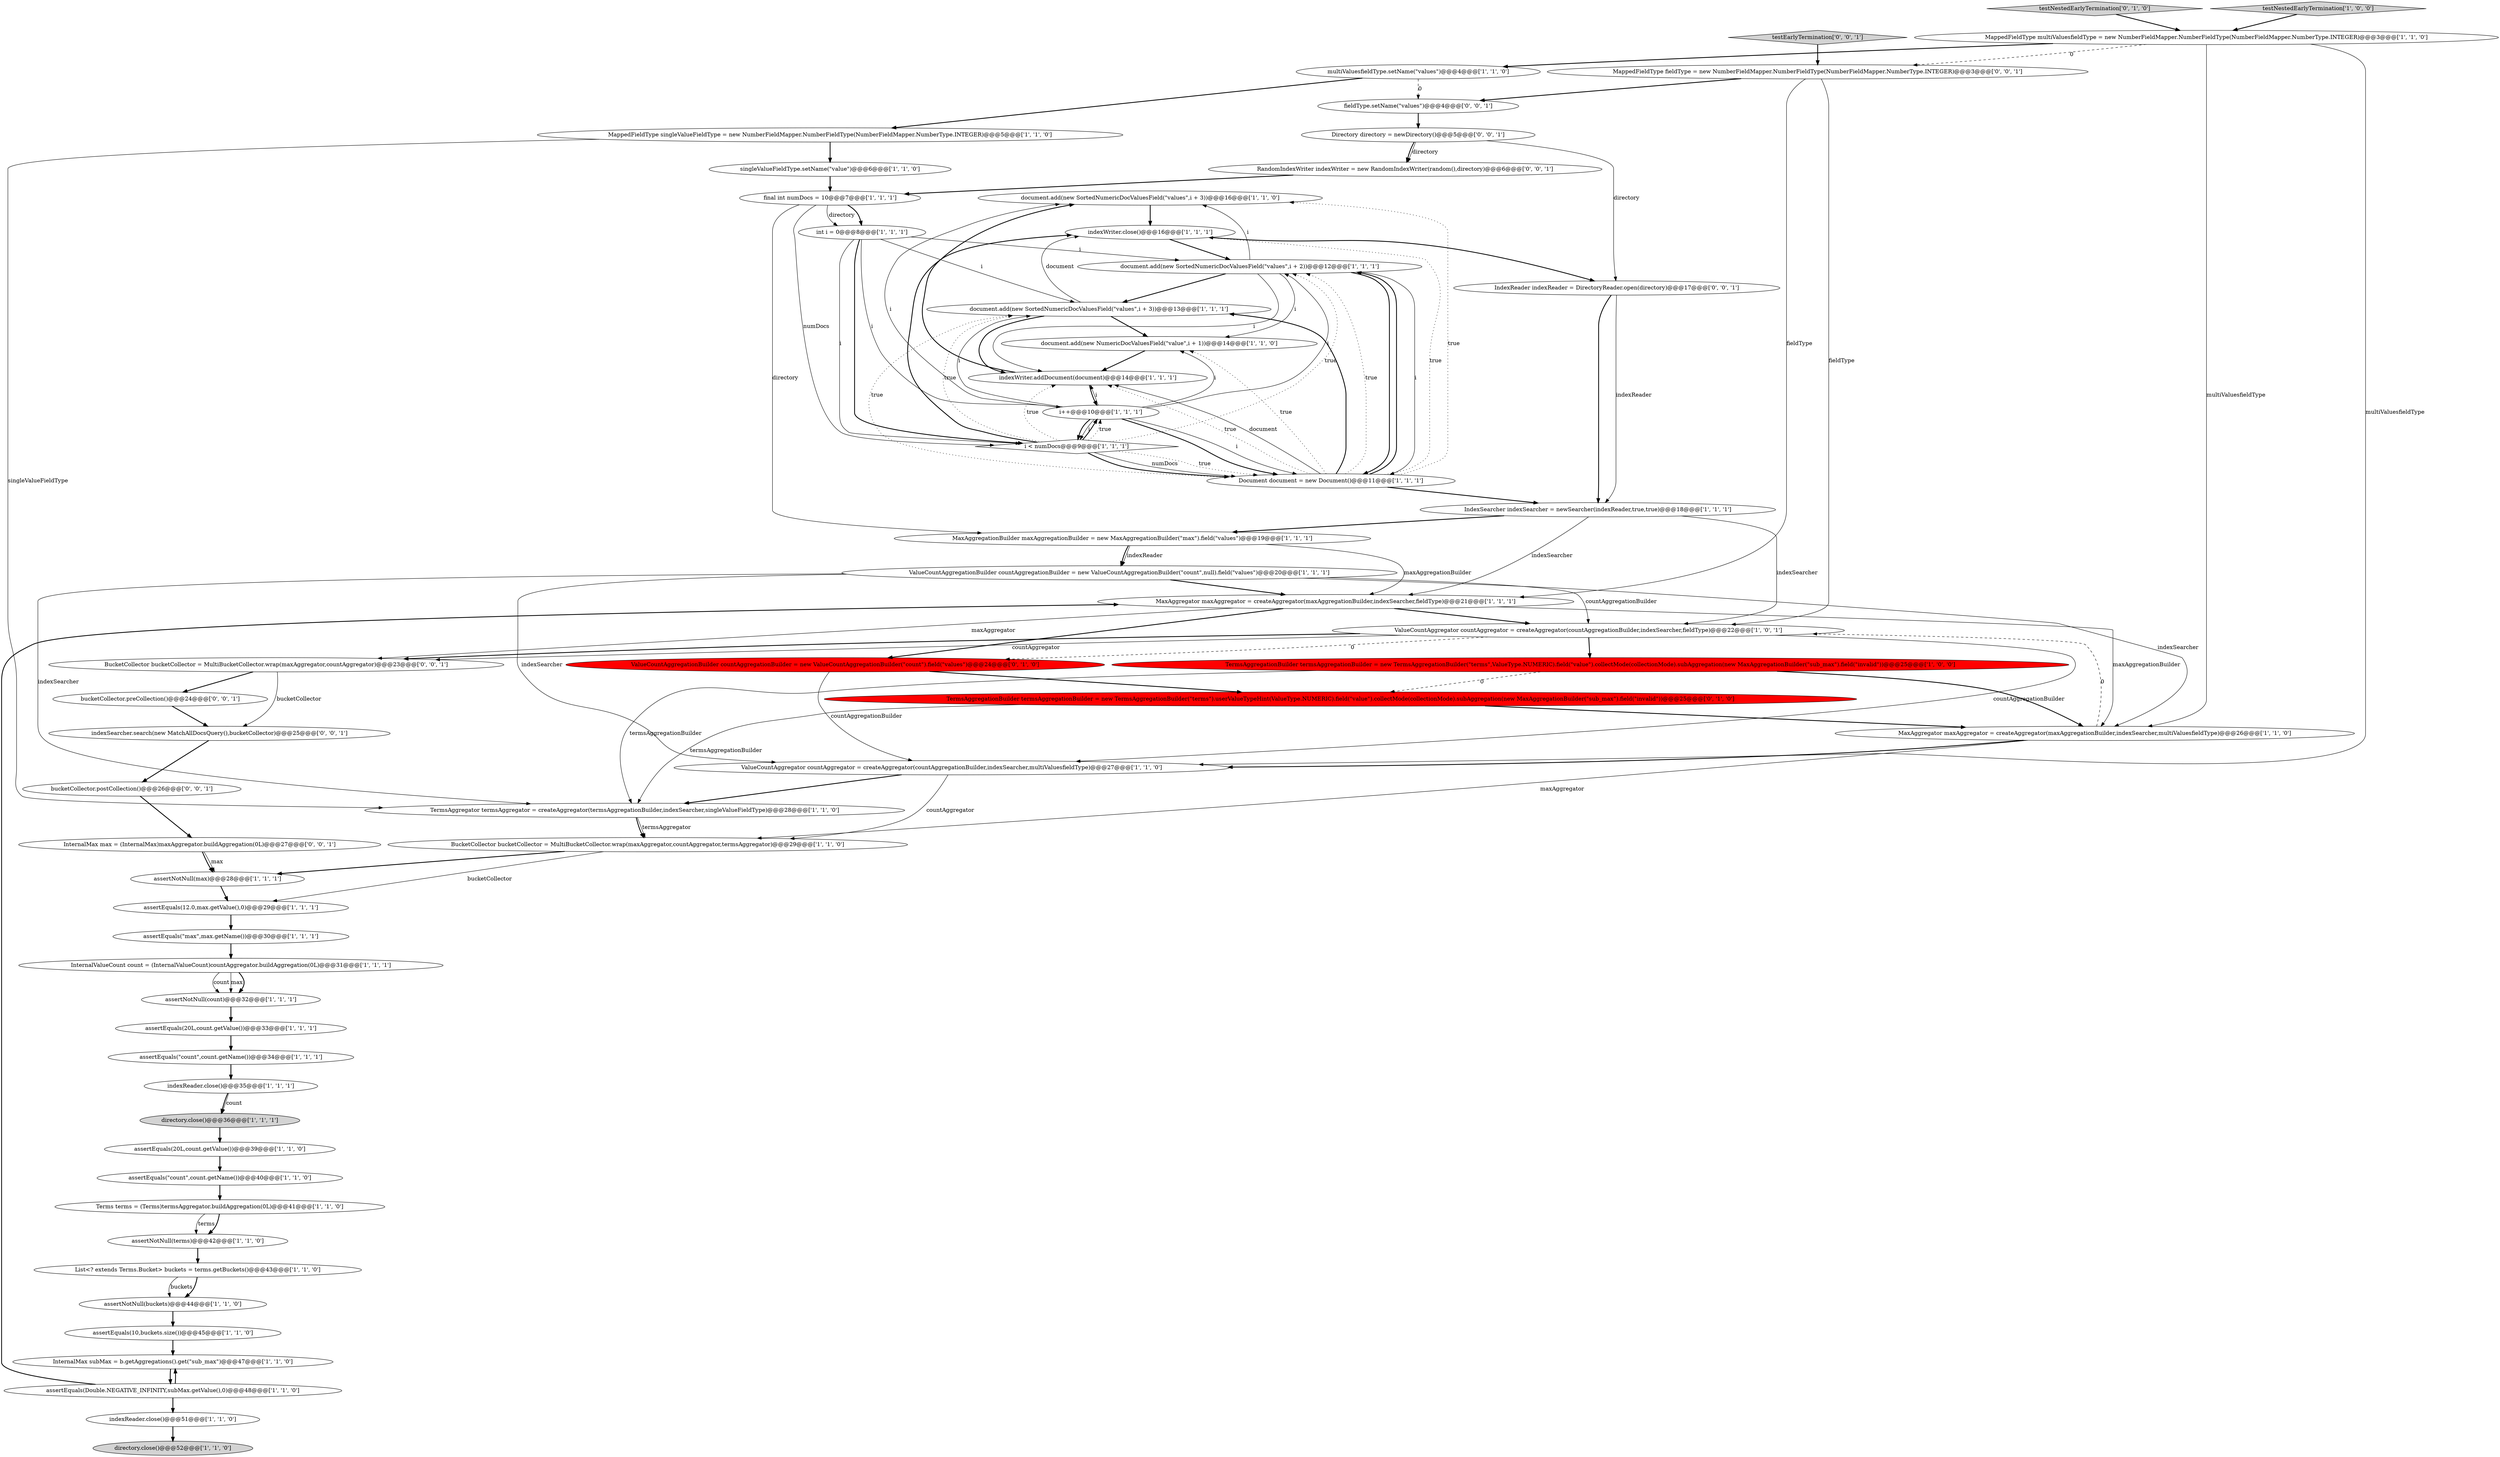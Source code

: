 digraph {
7 [style = filled, label = "document.add(new SortedNumericDocValuesField(\"values\",i + 3))@@@16@@@['1', '1', '0']", fillcolor = white, shape = ellipse image = "AAA0AAABBB1BBB"];
54 [style = filled, label = "BucketCollector bucketCollector = MultiBucketCollector.wrap(maxAggregator,countAggregator)@@@23@@@['0', '0', '1']", fillcolor = white, shape = ellipse image = "AAA0AAABBB3BBB"];
50 [style = filled, label = "RandomIndexWriter indexWriter = new RandomIndexWriter(random(),directory)@@@6@@@['0', '0', '1']", fillcolor = white, shape = ellipse image = "AAA0AAABBB3BBB"];
47 [style = filled, label = "testNestedEarlyTermination['0', '1', '0']", fillcolor = lightgray, shape = diamond image = "AAA0AAABBB2BBB"];
12 [style = filled, label = "testNestedEarlyTermination['1', '0', '0']", fillcolor = lightgray, shape = diamond image = "AAA0AAABBB1BBB"];
10 [style = filled, label = "assertEquals(12.0,max.getValue(),0)@@@29@@@['1', '1', '1']", fillcolor = white, shape = ellipse image = "AAA0AAABBB1BBB"];
0 [style = filled, label = "assertNotNull(count)@@@32@@@['1', '1', '1']", fillcolor = white, shape = ellipse image = "AAA0AAABBB1BBB"];
22 [style = filled, label = "document.add(new SortedNumericDocValuesField(\"values\",i + 2))@@@12@@@['1', '1', '1']", fillcolor = white, shape = ellipse image = "AAA0AAABBB1BBB"];
56 [style = filled, label = "bucketCollector.postCollection()@@@26@@@['0', '0', '1']", fillcolor = white, shape = ellipse image = "AAA0AAABBB3BBB"];
1 [style = filled, label = "IndexSearcher indexSearcher = newSearcher(indexReader,true,true)@@@18@@@['1', '1', '1']", fillcolor = white, shape = ellipse image = "AAA0AAABBB1BBB"];
30 [style = filled, label = "multiValuesfieldType.setName(\"values\")@@@4@@@['1', '1', '0']", fillcolor = white, shape = ellipse image = "AAA0AAABBB1BBB"];
29 [style = filled, label = "directory.close()@@@36@@@['1', '1', '1']", fillcolor = lightgray, shape = ellipse image = "AAA0AAABBB1BBB"];
45 [style = filled, label = "assertEquals(20L,count.getValue())@@@39@@@['1', '1', '0']", fillcolor = white, shape = ellipse image = "AAA0AAABBB1BBB"];
36 [style = filled, label = "assertEquals(\"max\",max.getName())@@@30@@@['1', '1', '1']", fillcolor = white, shape = ellipse image = "AAA0AAABBB1BBB"];
28 [style = filled, label = "assertEquals(\"count\",count.getName())@@@40@@@['1', '1', '0']", fillcolor = white, shape = ellipse image = "AAA0AAABBB1BBB"];
19 [style = filled, label = "directory.close()@@@52@@@['1', '1', '0']", fillcolor = lightgray, shape = ellipse image = "AAA0AAABBB1BBB"];
11 [style = filled, label = "MaxAggregator maxAggregator = createAggregator(maxAggregationBuilder,indexSearcher,fieldType)@@@21@@@['1', '1', '1']", fillcolor = white, shape = ellipse image = "AAA0AAABBB1BBB"];
26 [style = filled, label = "MaxAggregationBuilder maxAggregationBuilder = new MaxAggregationBuilder(\"max\").field(\"values\")@@@19@@@['1', '1', '1']", fillcolor = white, shape = ellipse image = "AAA0AAABBB1BBB"];
52 [style = filled, label = "fieldType.setName(\"values\")@@@4@@@['0', '0', '1']", fillcolor = white, shape = ellipse image = "AAA0AAABBB3BBB"];
34 [style = filled, label = "MappedFieldType singleValueFieldType = new NumberFieldMapper.NumberFieldType(NumberFieldMapper.NumberType.INTEGER)@@@5@@@['1', '1', '0']", fillcolor = white, shape = ellipse image = "AAA0AAABBB1BBB"];
37 [style = filled, label = "indexReader.close()@@@35@@@['1', '1', '1']", fillcolor = white, shape = ellipse image = "AAA0AAABBB1BBB"];
49 [style = filled, label = "testEarlyTermination['0', '0', '1']", fillcolor = lightgray, shape = diamond image = "AAA0AAABBB3BBB"];
23 [style = filled, label = "InternalValueCount count = (InternalValueCount)countAggregator.buildAggregation(0L)@@@31@@@['1', '1', '1']", fillcolor = white, shape = ellipse image = "AAA0AAABBB1BBB"];
58 [style = filled, label = "IndexReader indexReader = DirectoryReader.open(directory)@@@17@@@['0', '0', '1']", fillcolor = white, shape = ellipse image = "AAA0AAABBB3BBB"];
31 [style = filled, label = "TermsAggregationBuilder termsAggregationBuilder = new TermsAggregationBuilder(\"terms\",ValueType.NUMERIC).field(\"value\").collectMode(collectionMode).subAggregation(new MaxAggregationBuilder(\"sub_max\").field(\"invalid\"))@@@25@@@['1', '0', '0']", fillcolor = red, shape = ellipse image = "AAA1AAABBB1BBB"];
15 [style = filled, label = "indexWriter.close()@@@16@@@['1', '1', '1']", fillcolor = white, shape = ellipse image = "AAA0AAABBB1BBB"];
18 [style = filled, label = "indexReader.close()@@@51@@@['1', '1', '0']", fillcolor = white, shape = ellipse image = "AAA0AAABBB1BBB"];
24 [style = filled, label = "final int numDocs = 10@@@7@@@['1', '1', '1']", fillcolor = white, shape = ellipse image = "AAA0AAABBB1BBB"];
33 [style = filled, label = "assertEquals(Double.NEGATIVE_INFINITY,subMax.getValue(),0)@@@48@@@['1', '1', '0']", fillcolor = white, shape = ellipse image = "AAA0AAABBB1BBB"];
6 [style = filled, label = "indexWriter.addDocument(document)@@@14@@@['1', '1', '1']", fillcolor = white, shape = ellipse image = "AAA0AAABBB1BBB"];
17 [style = filled, label = "assertNotNull(max)@@@28@@@['1', '1', '1']", fillcolor = white, shape = ellipse image = "AAA0AAABBB1BBB"];
42 [style = filled, label = "ValueCountAggregator countAggregator = createAggregator(countAggregationBuilder,indexSearcher,fieldType)@@@22@@@['1', '0', '1']", fillcolor = white, shape = ellipse image = "AAA0AAABBB1BBB"];
51 [style = filled, label = "Directory directory = newDirectory()@@@5@@@['0', '0', '1']", fillcolor = white, shape = ellipse image = "AAA0AAABBB3BBB"];
59 [style = filled, label = "indexSearcher.search(new MatchAllDocsQuery(),bucketCollector)@@@25@@@['0', '0', '1']", fillcolor = white, shape = ellipse image = "AAA0AAABBB3BBB"];
3 [style = filled, label = "assertEquals(20L,count.getValue())@@@33@@@['1', '1', '1']", fillcolor = white, shape = ellipse image = "AAA0AAABBB1BBB"];
4 [style = filled, label = "Terms terms = (Terms)termsAggregator.buildAggregation(0L)@@@41@@@['1', '1', '0']", fillcolor = white, shape = ellipse image = "AAA0AAABBB1BBB"];
48 [style = filled, label = "TermsAggregationBuilder termsAggregationBuilder = new TermsAggregationBuilder(\"terms\").userValueTypeHint(ValueType.NUMERIC).field(\"value\").collectMode(collectionMode).subAggregation(new MaxAggregationBuilder(\"sub_max\").field(\"invalid\"))@@@25@@@['0', '1', '0']", fillcolor = red, shape = ellipse image = "AAA1AAABBB2BBB"];
32 [style = filled, label = "TermsAggregator termsAggregator = createAggregator(termsAggregationBuilder,indexSearcher,singleValueFieldType)@@@28@@@['1', '1', '0']", fillcolor = white, shape = ellipse image = "AAA0AAABBB1BBB"];
14 [style = filled, label = "assertNotNull(buckets)@@@44@@@['1', '1', '0']", fillcolor = white, shape = ellipse image = "AAA0AAABBB1BBB"];
2 [style = filled, label = "BucketCollector bucketCollector = MultiBucketCollector.wrap(maxAggregator,countAggregator,termsAggregator)@@@29@@@['1', '1', '0']", fillcolor = white, shape = ellipse image = "AAA0AAABBB1BBB"];
53 [style = filled, label = "InternalMax max = (InternalMax)maxAggregator.buildAggregation(0L)@@@27@@@['0', '0', '1']", fillcolor = white, shape = ellipse image = "AAA0AAABBB3BBB"];
46 [style = filled, label = "ValueCountAggregationBuilder countAggregationBuilder = new ValueCountAggregationBuilder(\"count\").field(\"values\")@@@24@@@['0', '1', '0']", fillcolor = red, shape = ellipse image = "AAA1AAABBB2BBB"];
21 [style = filled, label = "i < numDocs@@@9@@@['1', '1', '1']", fillcolor = white, shape = diamond image = "AAA0AAABBB1BBB"];
16 [style = filled, label = "i++@@@10@@@['1', '1', '1']", fillcolor = white, shape = ellipse image = "AAA0AAABBB1BBB"];
5 [style = filled, label = "assertEquals(10,buckets.size())@@@45@@@['1', '1', '0']", fillcolor = white, shape = ellipse image = "AAA0AAABBB1BBB"];
13 [style = filled, label = "int i = 0@@@8@@@['1', '1', '1']", fillcolor = white, shape = ellipse image = "AAA0AAABBB1BBB"];
38 [style = filled, label = "List<? extends Terms.Bucket> buckets = terms.getBuckets()@@@43@@@['1', '1', '0']", fillcolor = white, shape = ellipse image = "AAA0AAABBB1BBB"];
40 [style = filled, label = "MappedFieldType multiValuesfieldType = new NumberFieldMapper.NumberFieldType(NumberFieldMapper.NumberType.INTEGER)@@@3@@@['1', '1', '0']", fillcolor = white, shape = ellipse image = "AAA0AAABBB1BBB"];
43 [style = filled, label = "Document document = new Document()@@@11@@@['1', '1', '1']", fillcolor = white, shape = ellipse image = "AAA0AAABBB1BBB"];
9 [style = filled, label = "MaxAggregator maxAggregator = createAggregator(maxAggregationBuilder,indexSearcher,multiValuesfieldType)@@@26@@@['1', '1', '0']", fillcolor = white, shape = ellipse image = "AAA0AAABBB1BBB"];
41 [style = filled, label = "InternalMax subMax = b.getAggregations().get(\"sub_max\")@@@47@@@['1', '1', '0']", fillcolor = white, shape = ellipse image = "AAA0AAABBB1BBB"];
25 [style = filled, label = "document.add(new NumericDocValuesField(\"value\",i + 1))@@@14@@@['1', '1', '0']", fillcolor = white, shape = ellipse image = "AAA0AAABBB1BBB"];
55 [style = filled, label = "bucketCollector.preCollection()@@@24@@@['0', '0', '1']", fillcolor = white, shape = ellipse image = "AAA0AAABBB3BBB"];
39 [style = filled, label = "document.add(new SortedNumericDocValuesField(\"values\",i + 3))@@@13@@@['1', '1', '1']", fillcolor = white, shape = ellipse image = "AAA0AAABBB1BBB"];
27 [style = filled, label = "assertNotNull(terms)@@@42@@@['1', '1', '0']", fillcolor = white, shape = ellipse image = "AAA0AAABBB1BBB"];
57 [style = filled, label = "MappedFieldType fieldType = new NumberFieldMapper.NumberFieldType(NumberFieldMapper.NumberType.INTEGER)@@@3@@@['0', '0', '1']", fillcolor = white, shape = ellipse image = "AAA0AAABBB3BBB"];
44 [style = filled, label = "ValueCountAggregationBuilder countAggregationBuilder = new ValueCountAggregationBuilder(\"count\",null).field(\"values\")@@@20@@@['1', '1', '1']", fillcolor = white, shape = ellipse image = "AAA0AAABBB1BBB"];
8 [style = filled, label = "singleValueFieldType.setName(\"value\")@@@6@@@['1', '1', '0']", fillcolor = white, shape = ellipse image = "AAA0AAABBB1BBB"];
35 [style = filled, label = "assertEquals(\"count\",count.getName())@@@34@@@['1', '1', '1']", fillcolor = white, shape = ellipse image = "AAA0AAABBB1BBB"];
20 [style = filled, label = "ValueCountAggregator countAggregator = createAggregator(countAggregationBuilder,indexSearcher,multiValuesfieldType)@@@27@@@['1', '1', '0']", fillcolor = white, shape = ellipse image = "AAA0AAABBB1BBB"];
54->55 [style = bold, label=""];
16->6 [style = solid, label="i"];
27->38 [style = bold, label=""];
31->9 [style = bold, label=""];
21->15 [style = bold, label=""];
21->43 [style = bold, label=""];
22->25 [style = solid, label="i"];
13->22 [style = solid, label="i"];
39->6 [style = bold, label=""];
43->6 [style = dotted, label="true"];
51->58 [style = solid, label="directory"];
31->48 [style = dashed, label="0"];
11->46 [style = bold, label=""];
23->0 [style = solid, label="max"];
25->6 [style = bold, label=""];
40->9 [style = solid, label="multiValuesfieldType"];
46->48 [style = bold, label=""];
29->45 [style = bold, label=""];
3->35 [style = bold, label=""];
44->20 [style = solid, label="indexSearcher"];
24->21 [style = solid, label="numDocs"];
33->11 [style = bold, label=""];
12->40 [style = bold, label=""];
30->52 [style = dashed, label="0"];
1->42 [style = solid, label="indexSearcher"];
51->50 [style = bold, label=""];
33->18 [style = bold, label=""];
35->37 [style = bold, label=""];
43->1 [style = bold, label=""];
21->39 [style = dotted, label="true"];
16->43 [style = bold, label=""];
21->16 [style = bold, label=""];
57->42 [style = solid, label="fieldType"];
56->53 [style = bold, label=""];
0->3 [style = bold, label=""];
16->7 [style = solid, label="i"];
9->2 [style = solid, label="maxAggregator"];
46->20 [style = solid, label="countAggregationBuilder"];
13->21 [style = solid, label="i"];
55->59 [style = bold, label=""];
16->21 [style = solid, label="i"];
22->43 [style = bold, label=""];
32->2 [style = solid, label="termsAggregator"];
18->19 [style = bold, label=""];
37->29 [style = bold, label=""];
11->9 [style = solid, label="maxAggregationBuilder"];
33->41 [style = bold, label=""];
21->22 [style = dotted, label="true"];
30->34 [style = bold, label=""];
42->31 [style = bold, label=""];
34->8 [style = bold, label=""];
16->39 [style = solid, label="i"];
42->54 [style = solid, label="countAggregator"];
58->1 [style = solid, label="indexReader"];
43->25 [style = dotted, label="true"];
2->10 [style = solid, label="bucketCollector"];
53->17 [style = solid, label="max"];
43->22 [style = bold, label=""];
1->11 [style = solid, label="indexSearcher"];
21->43 [style = solid, label="numDocs"];
39->25 [style = bold, label=""];
21->16 [style = dotted, label="true"];
52->51 [style = bold, label=""];
6->7 [style = bold, label=""];
59->56 [style = bold, label=""];
26->11 [style = solid, label="maxAggregationBuilder"];
24->13 [style = bold, label=""];
21->6 [style = dotted, label="true"];
8->24 [style = bold, label=""];
2->17 [style = bold, label=""];
34->32 [style = solid, label="singleValueFieldType"];
17->10 [style = bold, label=""];
13->16 [style = solid, label="i"];
43->22 [style = dotted, label="true"];
24->26 [style = solid, label="directory"];
9->42 [style = dashed, label="0"];
47->40 [style = bold, label=""];
15->58 [style = bold, label=""];
13->39 [style = solid, label="i"];
22->6 [style = solid, label="i"];
44->42 [style = solid, label="countAggregationBuilder"];
9->20 [style = bold, label=""];
54->59 [style = solid, label="bucketCollector"];
44->32 [style = solid, label="indexSearcher"];
23->0 [style = bold, label=""];
15->22 [style = bold, label=""];
58->1 [style = bold, label=""];
26->44 [style = solid, label="indexReader"];
26->44 [style = bold, label=""];
40->57 [style = dashed, label="0"];
42->46 [style = dashed, label="0"];
40->20 [style = solid, label="multiValuesfieldType"];
22->39 [style = bold, label=""];
7->15 [style = bold, label=""];
40->30 [style = bold, label=""];
41->33 [style = bold, label=""];
38->14 [style = solid, label="buckets"];
43->39 [style = bold, label=""];
4->27 [style = solid, label="terms"];
50->24 [style = bold, label=""];
14->5 [style = bold, label=""];
21->43 [style = dotted, label="true"];
39->15 [style = solid, label="document"];
37->29 [style = solid, label="count"];
57->11 [style = solid, label="fieldType"];
43->15 [style = dotted, label="true"];
23->0 [style = solid, label="count"];
43->6 [style = solid, label="document"];
44->9 [style = solid, label="indexSearcher"];
20->32 [style = bold, label=""];
16->22 [style = solid, label="i"];
48->9 [style = bold, label=""];
16->43 [style = solid, label="i"];
11->42 [style = bold, label=""];
45->28 [style = bold, label=""];
1->26 [style = bold, label=""];
22->43 [style = solid, label="i"];
32->2 [style = bold, label=""];
10->36 [style = bold, label=""];
38->14 [style = bold, label=""];
16->25 [style = solid, label="i"];
31->32 [style = solid, label="termsAggregationBuilder"];
20->2 [style = solid, label="countAggregator"];
57->52 [style = bold, label=""];
48->32 [style = solid, label="termsAggregationBuilder"];
5->41 [style = bold, label=""];
36->23 [style = bold, label=""];
11->54 [style = solid, label="maxAggregator"];
6->16 [style = bold, label=""];
16->21 [style = bold, label=""];
42->20 [style = solid, label="countAggregationBuilder"];
4->27 [style = bold, label=""];
53->17 [style = bold, label=""];
43->7 [style = dotted, label="true"];
44->11 [style = bold, label=""];
42->54 [style = bold, label=""];
49->57 [style = bold, label=""];
22->7 [style = solid, label="i"];
13->21 [style = bold, label=""];
51->50 [style = solid, label="directory"];
24->13 [style = solid, label="directory"];
28->4 [style = bold, label=""];
43->39 [style = dotted, label="true"];
}
